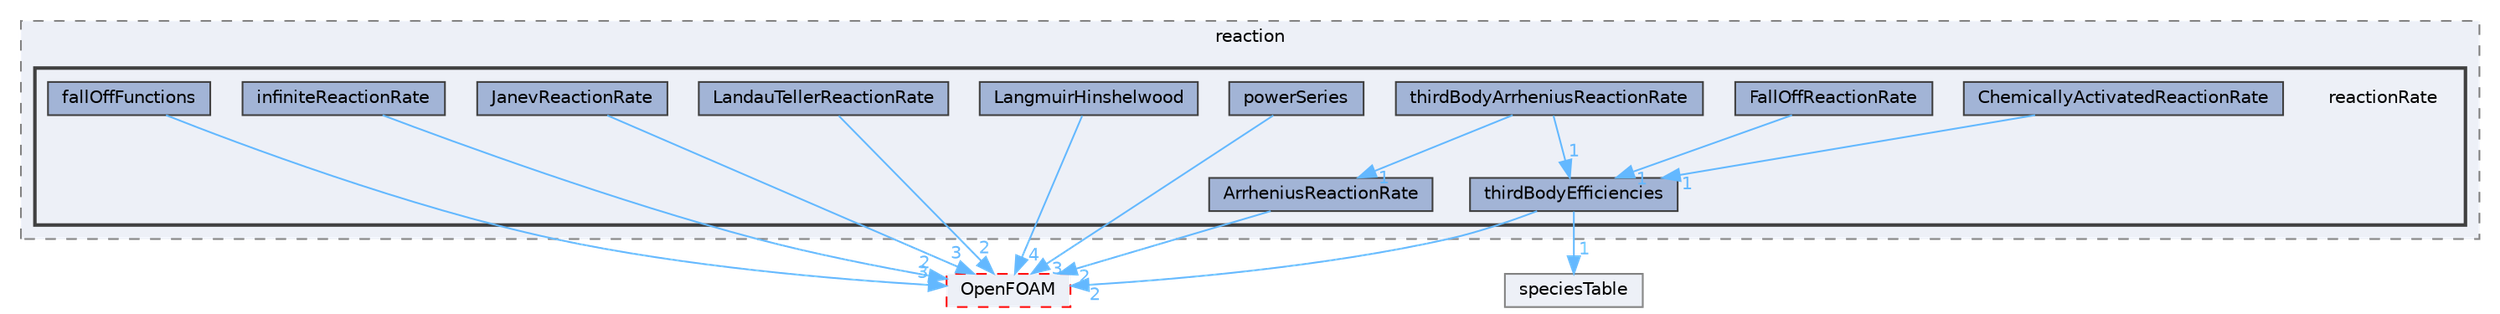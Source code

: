 digraph "src/thermophysicalModels/specie/reaction/reactionRate"
{
 // LATEX_PDF_SIZE
  bgcolor="transparent";
  edge [fontname=Helvetica,fontsize=10,labelfontname=Helvetica,labelfontsize=10];
  node [fontname=Helvetica,fontsize=10,shape=box,height=0.2,width=0.4];
  compound=true
  subgraph clusterdir_8e22d7bb5211f38d4629fa6608cf6410 {
    graph [ bgcolor="#edf0f7", pencolor="grey50", label="reaction", fontname=Helvetica,fontsize=10 style="filled,dashed", URL="dir_8e22d7bb5211f38d4629fa6608cf6410.html",tooltip=""]
  subgraph clusterdir_0b3172b66393f2c7ce0778392f9f1c0a {
    graph [ bgcolor="#edf0f7", pencolor="grey25", label="", fontname=Helvetica,fontsize=10 style="filled,bold", URL="dir_0b3172b66393f2c7ce0778392f9f1c0a.html",tooltip=""]
    dir_0b3172b66393f2c7ce0778392f9f1c0a [shape=plaintext, label="reactionRate"];
  dir_82b1ab70b3af403cb3a63f6f1873c8bb [label="ArrheniusReactionRate", fillcolor="#a2b4d6", color="grey25", style="filled", URL="dir_82b1ab70b3af403cb3a63f6f1873c8bb.html",tooltip=""];
  dir_bd3ff12260d910ac6a083602b4277ac0 [label="ChemicallyActivatedReactionRate", fillcolor="#a2b4d6", color="grey25", style="filled", URL="dir_bd3ff12260d910ac6a083602b4277ac0.html",tooltip=""];
  dir_0ed38e6dbdad451b33e6b8c399596aaa [label="fallOffFunctions", fillcolor="#a2b4d6", color="grey25", style="filled", URL="dir_0ed38e6dbdad451b33e6b8c399596aaa.html",tooltip=""];
  dir_0f89f7ad6d17703b87e1bae5b1d70048 [label="FallOffReactionRate", fillcolor="#a2b4d6", color="grey25", style="filled", URL="dir_0f89f7ad6d17703b87e1bae5b1d70048.html",tooltip=""];
  dir_7acc3c1c850b6fc8817df4ca7e129748 [label="infiniteReactionRate", fillcolor="#a2b4d6", color="grey25", style="filled", URL="dir_7acc3c1c850b6fc8817df4ca7e129748.html",tooltip=""];
  dir_2b64d38a9bf35bf41d510a46bb89f676 [label="JanevReactionRate", fillcolor="#a2b4d6", color="grey25", style="filled", URL="dir_2b64d38a9bf35bf41d510a46bb89f676.html",tooltip=""];
  dir_3c8a63d19b57af9d1f71b7c7d462e786 [label="LandauTellerReactionRate", fillcolor="#a2b4d6", color="grey25", style="filled", URL="dir_3c8a63d19b57af9d1f71b7c7d462e786.html",tooltip=""];
  dir_c7e888b404af08a9cf335372e3f26daf [label="LangmuirHinshelwood", fillcolor="#a2b4d6", color="grey25", style="filled", URL="dir_c7e888b404af08a9cf335372e3f26daf.html",tooltip=""];
  dir_fdb251c2f01690b691fc8c3ca3138b59 [label="powerSeries", fillcolor="#a2b4d6", color="grey25", style="filled", URL="dir_fdb251c2f01690b691fc8c3ca3138b59.html",tooltip=""];
  dir_9533690a93c43f270f88f9883cbc47c2 [label="thirdBodyArrheniusReactionRate", fillcolor="#a2b4d6", color="grey25", style="filled", URL="dir_9533690a93c43f270f88f9883cbc47c2.html",tooltip=""];
  dir_523722df2710d93eb23d06dec1cd4b64 [label="thirdBodyEfficiencies", fillcolor="#a2b4d6", color="grey25", style="filled", URL="dir_523722df2710d93eb23d06dec1cd4b64.html",tooltip=""];
  }
  }
  dir_c5473ff19b20e6ec4dfe5c310b3778a8 [label="OpenFOAM", fillcolor="#edf0f7", color="red", style="filled,dashed", URL="dir_c5473ff19b20e6ec4dfe5c310b3778a8.html",tooltip=""];
  dir_874ecbf2f65adcc3f0ab67ba498d7ed4 [label="speciesTable", fillcolor="#edf0f7", color="grey50", style="filled", URL="dir_874ecbf2f65adcc3f0ab67ba498d7ed4.html",tooltip=""];
  dir_82b1ab70b3af403cb3a63f6f1873c8bb->dir_c5473ff19b20e6ec4dfe5c310b3778a8 [headlabel="2", labeldistance=1.5 headhref="dir_000127_002695.html" href="dir_000127_002695.html" color="steelblue1" fontcolor="steelblue1"];
  dir_bd3ff12260d910ac6a083602b4277ac0->dir_523722df2710d93eb23d06dec1cd4b64 [headlabel="1", labeldistance=1.5 headhref="dir_000467_004031.html" href="dir_000467_004031.html" color="steelblue1" fontcolor="steelblue1"];
  dir_0ed38e6dbdad451b33e6b8c399596aaa->dir_c5473ff19b20e6ec4dfe5c310b3778a8 [headlabel="3", labeldistance=1.5 headhref="dir_001290_002695.html" href="dir_001290_002695.html" color="steelblue1" fontcolor="steelblue1"];
  dir_0f89f7ad6d17703b87e1bae5b1d70048->dir_523722df2710d93eb23d06dec1cd4b64 [headlabel="1", labeldistance=1.5 headhref="dir_001291_004031.html" href="dir_001291_004031.html" color="steelblue1" fontcolor="steelblue1"];
  dir_7acc3c1c850b6fc8817df4ca7e129748->dir_c5473ff19b20e6ec4dfe5c310b3778a8 [headlabel="2", labeldistance=1.5 headhref="dir_001844_002695.html" href="dir_001844_002695.html" color="steelblue1" fontcolor="steelblue1"];
  dir_2b64d38a9bf35bf41d510a46bb89f676->dir_c5473ff19b20e6ec4dfe5c310b3778a8 [headlabel="3", labeldistance=1.5 headhref="dir_001989_002695.html" href="dir_001989_002695.html" color="steelblue1" fontcolor="steelblue1"];
  dir_3c8a63d19b57af9d1f71b7c7d462e786->dir_c5473ff19b20e6ec4dfe5c310b3778a8 [headlabel="2", labeldistance=1.5 headhref="dir_002089_002695.html" href="dir_002089_002695.html" color="steelblue1" fontcolor="steelblue1"];
  dir_c7e888b404af08a9cf335372e3f26daf->dir_c5473ff19b20e6ec4dfe5c310b3778a8 [headlabel="4", labeldistance=1.5 headhref="dir_002090_002695.html" href="dir_002090_002695.html" color="steelblue1" fontcolor="steelblue1"];
  dir_fdb251c2f01690b691fc8c3ca3138b59->dir_c5473ff19b20e6ec4dfe5c310b3778a8 [headlabel="3", labeldistance=1.5 headhref="dir_003028_002695.html" href="dir_003028_002695.html" color="steelblue1" fontcolor="steelblue1"];
  dir_9533690a93c43f270f88f9883cbc47c2->dir_523722df2710d93eb23d06dec1cd4b64 [headlabel="1", labeldistance=1.5 headhref="dir_004030_004031.html" href="dir_004030_004031.html" color="steelblue1" fontcolor="steelblue1"];
  dir_9533690a93c43f270f88f9883cbc47c2->dir_82b1ab70b3af403cb3a63f6f1873c8bb [headlabel="1", labeldistance=1.5 headhref="dir_004030_000127.html" href="dir_004030_000127.html" color="steelblue1" fontcolor="steelblue1"];
  dir_523722df2710d93eb23d06dec1cd4b64->dir_874ecbf2f65adcc3f0ab67ba498d7ed4 [headlabel="1", labeldistance=1.5 headhref="dir_004031_003689.html" href="dir_004031_003689.html" color="steelblue1" fontcolor="steelblue1"];
  dir_523722df2710d93eb23d06dec1cd4b64->dir_c5473ff19b20e6ec4dfe5c310b3778a8 [headlabel="2", labeldistance=1.5 headhref="dir_004031_002695.html" href="dir_004031_002695.html" color="steelblue1" fontcolor="steelblue1"];
}
